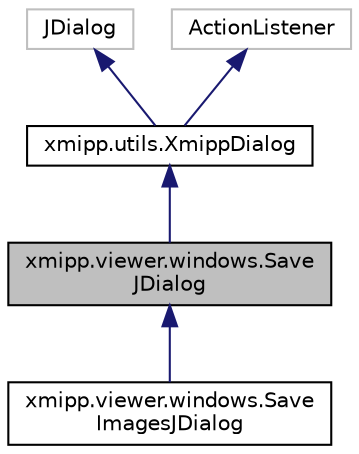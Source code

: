 digraph "xmipp.viewer.windows.SaveJDialog"
{
  edge [fontname="Helvetica",fontsize="10",labelfontname="Helvetica",labelfontsize="10"];
  node [fontname="Helvetica",fontsize="10",shape=record];
  Node0 [label="xmipp.viewer.windows.Save\lJDialog",height=0.2,width=0.4,color="black", fillcolor="grey75", style="filled", fontcolor="black"];
  Node1 -> Node0 [dir="back",color="midnightblue",fontsize="10",style="solid",fontname="Helvetica"];
  Node1 [label="xmipp.utils.XmippDialog",height=0.2,width=0.4,color="black", fillcolor="white", style="filled",URL="$classxmipp_1_1utils_1_1XmippDialog.html"];
  Node2 -> Node1 [dir="back",color="midnightblue",fontsize="10",style="solid",fontname="Helvetica"];
  Node2 [label="JDialog",height=0.2,width=0.4,color="grey75", fillcolor="white", style="filled"];
  Node3 -> Node1 [dir="back",color="midnightblue",fontsize="10",style="solid",fontname="Helvetica"];
  Node3 [label="ActionListener",height=0.2,width=0.4,color="grey75", fillcolor="white", style="filled"];
  Node0 -> Node4 [dir="back",color="midnightblue",fontsize="10",style="solid",fontname="Helvetica"];
  Node4 [label="xmipp.viewer.windows.Save\lImagesJDialog",height=0.2,width=0.4,color="black", fillcolor="white", style="filled",URL="$classxmipp_1_1viewer_1_1windows_1_1SaveImagesJDialog.html"];
}
